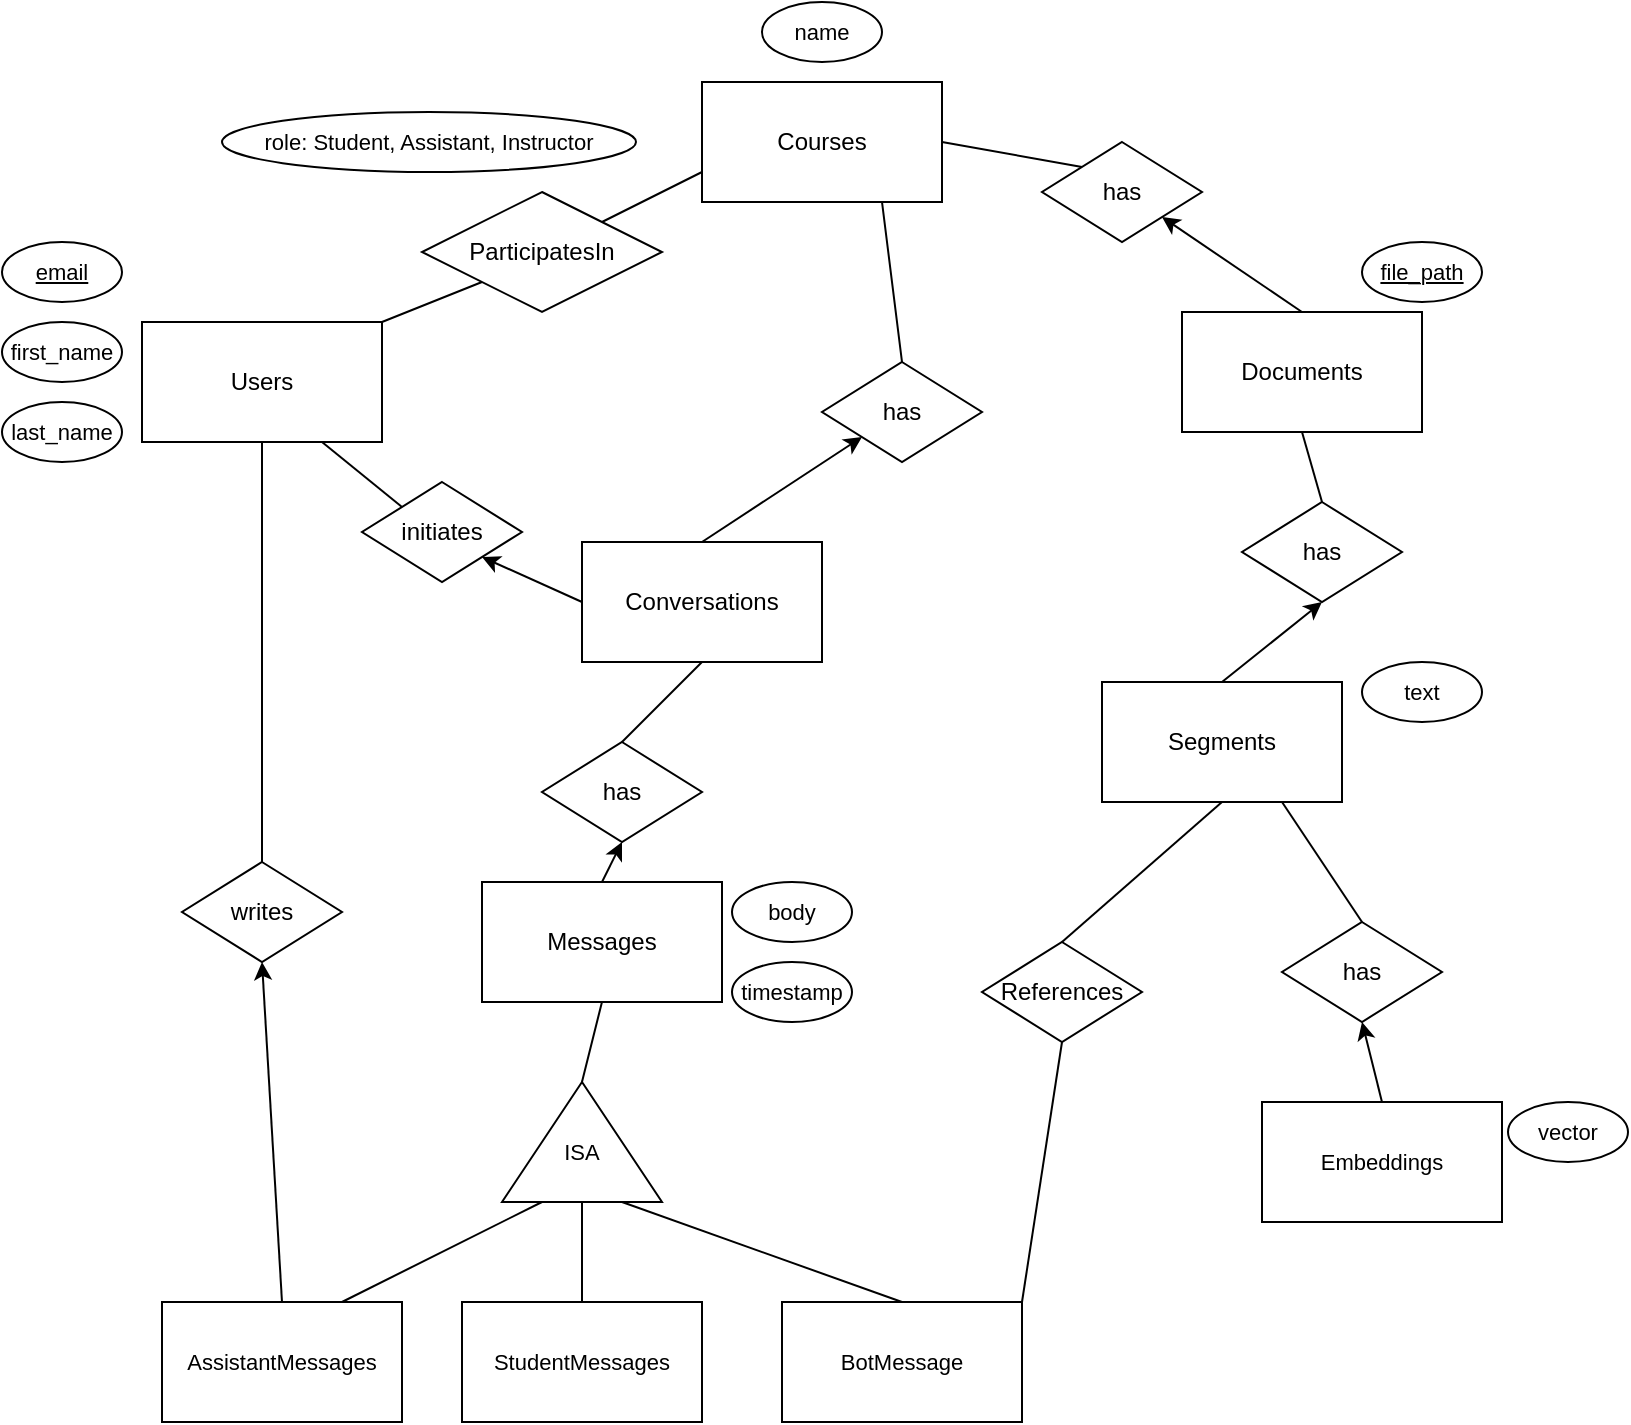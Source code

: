 <mxfile>
    <diagram id="b3R-vN5uiuHGP8uBdk2A" name="Page-1">
        <mxGraphModel dx="1627" dy="745" grid="1" gridSize="10" guides="1" tooltips="1" connect="1" arrows="1" fold="1" page="1" pageScale="1" pageWidth="850" pageHeight="1100" math="0" shadow="0">
            <root>
                <mxCell id="0"/>
                <mxCell id="1" parent="0"/>
                <mxCell id="59" style="edgeStyle=none;shape=connector;rounded=1;html=1;exitX=0.5;exitY=1;exitDx=0;exitDy=0;entryX=0.5;entryY=0;entryDx=0;entryDy=0;strokeColor=default;align=center;verticalAlign=middle;fontFamily=Helvetica;fontSize=11;fontColor=default;labelBackgroundColor=default;endArrow=none;" edge="1" parent="1" source="3" target="54">
                    <mxGeometry relative="1" as="geometry"/>
                </mxCell>
                <mxCell id="63" style="edgeStyle=none;shape=connector;rounded=1;html=1;exitX=0.75;exitY=1;exitDx=0;exitDy=0;entryX=0;entryY=0;entryDx=0;entryDy=0;strokeColor=default;align=center;verticalAlign=middle;fontFamily=Helvetica;fontSize=11;fontColor=default;labelBackgroundColor=default;endArrow=none;" edge="1" parent="1" source="3" target="62">
                    <mxGeometry relative="1" as="geometry"/>
                </mxCell>
                <mxCell id="66" style="edgeStyle=none;shape=connector;rounded=1;html=1;exitX=1;exitY=0;exitDx=0;exitDy=0;entryX=0;entryY=1;entryDx=0;entryDy=0;strokeColor=default;align=center;verticalAlign=middle;fontFamily=Helvetica;fontSize=11;fontColor=default;labelBackgroundColor=default;endArrow=none;" edge="1" parent="1" source="3" target="30">
                    <mxGeometry relative="1" as="geometry"/>
                </mxCell>
                <mxCell id="3" value="Users" style="rounded=0;whiteSpace=wrap;html=1;" vertex="1" parent="1">
                    <mxGeometry x="100" y="190" width="120" height="60" as="geometry"/>
                </mxCell>
                <mxCell id="45" style="edgeStyle=none;shape=connector;rounded=1;html=1;exitX=0.5;exitY=1;exitDx=0;exitDy=0;strokeColor=default;align=center;verticalAlign=middle;fontFamily=Helvetica;fontSize=11;fontColor=default;labelBackgroundColor=default;endArrow=none;entryX=1;entryY=0.5;entryDx=0;entryDy=0;" edge="1" parent="1" source="4" target="42">
                    <mxGeometry relative="1" as="geometry">
                        <mxPoint x="320" y="550" as="targetPoint"/>
                    </mxGeometry>
                </mxCell>
                <mxCell id="4" value="Messages" style="rounded=0;whiteSpace=wrap;html=1;" vertex="1" parent="1">
                    <mxGeometry x="270" y="470" width="120" height="60" as="geometry"/>
                </mxCell>
                <mxCell id="6" value="Conversations" style="rounded=0;whiteSpace=wrap;html=1;" vertex="1" parent="1">
                    <mxGeometry x="320" y="300" width="120" height="60" as="geometry"/>
                </mxCell>
                <mxCell id="52" style="edgeStyle=none;shape=connector;rounded=1;html=1;exitX=0.75;exitY=1;exitDx=0;exitDy=0;entryX=0.5;entryY=0;entryDx=0;entryDy=0;strokeColor=default;align=center;verticalAlign=middle;fontFamily=Helvetica;fontSize=11;fontColor=default;labelBackgroundColor=default;endArrow=none;" edge="1" parent="1" source="7" target="51">
                    <mxGeometry relative="1" as="geometry"/>
                </mxCell>
                <mxCell id="7" value="Courses" style="rounded=0;whiteSpace=wrap;html=1;" vertex="1" parent="1">
                    <mxGeometry x="380" y="70" width="120" height="60" as="geometry"/>
                </mxCell>
                <mxCell id="28" style="edgeStyle=none;html=1;exitX=0.5;exitY=0;exitDx=0;exitDy=0;entryX=1;entryY=1;entryDx=0;entryDy=0;" edge="1" parent="1" source="8" target="19">
                    <mxGeometry relative="1" as="geometry"/>
                </mxCell>
                <mxCell id="8" value="Documents" style="rounded=0;whiteSpace=wrap;html=1;" vertex="1" parent="1">
                    <mxGeometry x="620" y="185" width="120" height="60" as="geometry"/>
                </mxCell>
                <mxCell id="19" value="has" style="rhombus;whiteSpace=wrap;html=1;" vertex="1" parent="1">
                    <mxGeometry x="550" y="100" width="80" height="50" as="geometry"/>
                </mxCell>
                <mxCell id="20" value="" style="endArrow=none;html=1;exitX=1;exitY=0.5;exitDx=0;exitDy=0;entryX=0;entryY=0;entryDx=0;entryDy=0;" edge="1" parent="1" source="7" target="19">
                    <mxGeometry width="50" height="50" relative="1" as="geometry">
                        <mxPoint x="480" y="270" as="sourcePoint"/>
                        <mxPoint x="530" y="220" as="targetPoint"/>
                    </mxGeometry>
                </mxCell>
                <mxCell id="26" style="edgeStyle=none;html=1;exitX=0.5;exitY=0;exitDx=0;exitDy=0;entryX=0.5;entryY=1;entryDx=0;entryDy=0;" edge="1" parent="1" source="23" target="25">
                    <mxGeometry relative="1" as="geometry"/>
                </mxCell>
                <mxCell id="86" style="edgeStyle=none;shape=connector;rounded=1;html=1;exitX=0.75;exitY=1;exitDx=0;exitDy=0;entryX=0.5;entryY=0;entryDx=0;entryDy=0;strokeColor=default;align=center;verticalAlign=middle;fontFamily=Helvetica;fontSize=11;fontColor=default;labelBackgroundColor=default;endArrow=none;" edge="1" parent="1" source="23" target="85">
                    <mxGeometry relative="1" as="geometry"/>
                </mxCell>
                <mxCell id="23" value="Segments" style="rounded=0;whiteSpace=wrap;html=1;" vertex="1" parent="1">
                    <mxGeometry x="580" y="370" width="120" height="60" as="geometry"/>
                </mxCell>
                <mxCell id="25" value="has" style="rhombus;whiteSpace=wrap;html=1;" vertex="1" parent="1">
                    <mxGeometry x="650" y="280" width="80" height="50" as="geometry"/>
                </mxCell>
                <mxCell id="27" value="" style="endArrow=none;html=1;entryX=0.5;entryY=0;entryDx=0;entryDy=0;exitX=0.5;exitY=1;exitDx=0;exitDy=0;" edge="1" parent="1" source="8" target="25">
                    <mxGeometry width="50" height="50" relative="1" as="geometry">
                        <mxPoint x="480" y="270" as="sourcePoint"/>
                        <mxPoint x="530" y="220" as="targetPoint"/>
                    </mxGeometry>
                </mxCell>
                <mxCell id="67" style="edgeStyle=none;shape=connector;rounded=1;html=1;exitX=1;exitY=0;exitDx=0;exitDy=0;entryX=0;entryY=0.75;entryDx=0;entryDy=0;strokeColor=default;align=center;verticalAlign=middle;fontFamily=Helvetica;fontSize=11;fontColor=default;labelBackgroundColor=default;endArrow=none;" edge="1" parent="1" source="30" target="7">
                    <mxGeometry relative="1" as="geometry"/>
                </mxCell>
                <mxCell id="30" value="ParticipatesIn" style="rhombus;whiteSpace=wrap;html=1;" vertex="1" parent="1">
                    <mxGeometry x="240" y="125" width="120" height="60" as="geometry"/>
                </mxCell>
                <mxCell id="41" style="edgeStyle=none;shape=connector;rounded=1;html=1;exitX=0.5;exitY=0;exitDx=0;exitDy=0;entryX=0.5;entryY=1;entryDx=0;entryDy=0;strokeColor=default;align=center;verticalAlign=middle;fontFamily=Helvetica;fontSize=11;fontColor=default;labelBackgroundColor=default;endArrow=none;" edge="1" parent="1" source="38" target="6">
                    <mxGeometry relative="1" as="geometry"/>
                </mxCell>
                <mxCell id="38" value="has" style="rhombus;whiteSpace=wrap;html=1;" vertex="1" parent="1">
                    <mxGeometry x="300" y="400" width="80" height="50" as="geometry"/>
                </mxCell>
                <mxCell id="40" value="" style="endArrow=classic;html=1;rounded=1;strokeColor=default;align=center;verticalAlign=middle;fontFamily=Helvetica;fontSize=11;fontColor=default;labelBackgroundColor=default;exitX=0.5;exitY=0;exitDx=0;exitDy=0;entryX=0.5;entryY=1;entryDx=0;entryDy=0;" edge="1" parent="1" source="4" target="38">
                    <mxGeometry width="50" height="50" relative="1" as="geometry">
                        <mxPoint x="480" y="490" as="sourcePoint"/>
                        <mxPoint x="530" y="440" as="targetPoint"/>
                    </mxGeometry>
                </mxCell>
                <mxCell id="44" value="" style="group" vertex="1" connectable="0" parent="1">
                    <mxGeometry x="280" y="570" width="80" height="60" as="geometry"/>
                </mxCell>
                <mxCell id="42" value="" style="triangle;whiteSpace=wrap;html=1;fontFamily=Helvetica;fontSize=11;fontColor=default;labelBackgroundColor=default;rotation=-90;" vertex="1" parent="44">
                    <mxGeometry x="10" y="-10" width="60" height="80" as="geometry"/>
                </mxCell>
                <mxCell id="43" value="ISA" style="text;html=1;align=center;verticalAlign=middle;whiteSpace=wrap;rounded=0;fontFamily=Helvetica;fontSize=11;fontColor=default;labelBackgroundColor=default;" vertex="1" parent="44">
                    <mxGeometry x="10" y="20" width="60" height="30" as="geometry"/>
                </mxCell>
                <mxCell id="47" value="StudentMessages" style="rounded=0;whiteSpace=wrap;html=1;fontFamily=Helvetica;fontSize=11;fontColor=default;labelBackgroundColor=default;" vertex="1" parent="1">
                    <mxGeometry x="260" y="680" width="120" height="60" as="geometry"/>
                </mxCell>
                <mxCell id="50" style="edgeStyle=none;shape=connector;rounded=1;html=1;exitX=0.5;exitY=0;exitDx=0;exitDy=0;entryX=0;entryY=0.75;entryDx=0;entryDy=0;strokeColor=default;align=center;verticalAlign=middle;fontFamily=Helvetica;fontSize=11;fontColor=default;labelBackgroundColor=default;endArrow=none;" edge="1" parent="1" source="48" target="42">
                    <mxGeometry relative="1" as="geometry"/>
                </mxCell>
                <mxCell id="80" style="edgeStyle=none;shape=connector;rounded=1;html=1;exitX=1;exitY=0;exitDx=0;exitDy=0;entryX=0.5;entryY=1;entryDx=0;entryDy=0;strokeColor=default;align=center;verticalAlign=middle;fontFamily=Helvetica;fontSize=11;fontColor=default;labelBackgroundColor=default;endArrow=none;" edge="1" parent="1" source="48" target="79">
                    <mxGeometry relative="1" as="geometry"/>
                </mxCell>
                <mxCell id="48" value="BotMessage" style="rounded=0;whiteSpace=wrap;html=1;fontFamily=Helvetica;fontSize=11;fontColor=default;labelBackgroundColor=default;" vertex="1" parent="1">
                    <mxGeometry x="420" y="680" width="120" height="60" as="geometry"/>
                </mxCell>
                <mxCell id="49" style="edgeStyle=none;shape=connector;rounded=1;html=1;exitX=0.5;exitY=0;exitDx=0;exitDy=0;strokeColor=default;align=center;verticalAlign=middle;fontFamily=Helvetica;fontSize=11;fontColor=default;labelBackgroundColor=default;endArrow=none;entryX=0;entryY=0.5;entryDx=0;entryDy=0;" edge="1" parent="1" source="47" target="42">
                    <mxGeometry relative="1" as="geometry">
                        <mxPoint x="280" y="629" as="targetPoint"/>
                    </mxGeometry>
                </mxCell>
                <mxCell id="51" value="has" style="rhombus;whiteSpace=wrap;html=1;" vertex="1" parent="1">
                    <mxGeometry x="440" y="210" width="80" height="50" as="geometry"/>
                </mxCell>
                <mxCell id="53" style="edgeStyle=none;html=1;exitX=0.5;exitY=0;exitDx=0;exitDy=0;entryX=0;entryY=1;entryDx=0;entryDy=0;" edge="1" parent="1" source="6" target="51">
                    <mxGeometry relative="1" as="geometry">
                        <mxPoint x="650" y="380" as="sourcePoint"/>
                        <mxPoint x="700" y="340" as="targetPoint"/>
                    </mxGeometry>
                </mxCell>
                <mxCell id="54" value="writes" style="rhombus;whiteSpace=wrap;html=1;" vertex="1" parent="1">
                    <mxGeometry x="120" y="460" width="80" height="50" as="geometry"/>
                </mxCell>
                <mxCell id="58" value="AssistantMessages" style="rounded=0;whiteSpace=wrap;html=1;fontFamily=Helvetica;fontSize=11;fontColor=default;labelBackgroundColor=default;" vertex="1" parent="1">
                    <mxGeometry x="110" y="680" width="120" height="60" as="geometry"/>
                </mxCell>
                <mxCell id="60" style="edgeStyle=none;html=1;exitX=0.5;exitY=0;exitDx=0;exitDy=0;entryX=0.5;entryY=1;entryDx=0;entryDy=0;" edge="1" parent="1" source="58" target="54">
                    <mxGeometry relative="1" as="geometry">
                        <mxPoint x="650" y="380" as="sourcePoint"/>
                        <mxPoint x="700" y="340" as="targetPoint"/>
                    </mxGeometry>
                </mxCell>
                <mxCell id="61" style="edgeStyle=none;shape=connector;rounded=1;html=1;exitX=0;exitY=0.25;exitDx=0;exitDy=0;entryX=0.75;entryY=0;entryDx=0;entryDy=0;strokeColor=default;align=center;verticalAlign=middle;fontFamily=Helvetica;fontSize=11;fontColor=default;labelBackgroundColor=default;endArrow=none;" edge="1" parent="1" source="42" target="58">
                    <mxGeometry relative="1" as="geometry"/>
                </mxCell>
                <mxCell id="62" value="initiates" style="rhombus;whiteSpace=wrap;html=1;" vertex="1" parent="1">
                    <mxGeometry x="210" y="270" width="80" height="50" as="geometry"/>
                </mxCell>
                <mxCell id="65" style="edgeStyle=none;html=1;exitX=0;exitY=0.5;exitDx=0;exitDy=0;entryX=1;entryY=1;entryDx=0;entryDy=0;" edge="1" parent="1" source="6" target="62">
                    <mxGeometry relative="1" as="geometry">
                        <mxPoint x="390" y="310" as="sourcePoint"/>
                        <mxPoint x="470" y="258" as="targetPoint"/>
                    </mxGeometry>
                </mxCell>
                <mxCell id="68" value="&lt;u&gt;email&lt;/u&gt;" style="ellipse;whiteSpace=wrap;html=1;fontFamily=Helvetica;fontSize=11;fontColor=default;labelBackgroundColor=default;" vertex="1" parent="1">
                    <mxGeometry x="30" y="150" width="60" height="30" as="geometry"/>
                </mxCell>
                <mxCell id="69" value="first_name" style="ellipse;whiteSpace=wrap;html=1;fontFamily=Helvetica;fontSize=11;fontColor=default;labelBackgroundColor=default;" vertex="1" parent="1">
                    <mxGeometry x="30" y="190" width="60" height="30" as="geometry"/>
                </mxCell>
                <mxCell id="70" value="last_name" style="ellipse;whiteSpace=wrap;html=1;fontFamily=Helvetica;fontSize=11;fontColor=default;labelBackgroundColor=default;" vertex="1" parent="1">
                    <mxGeometry x="30" y="230" width="60" height="30" as="geometry"/>
                </mxCell>
                <mxCell id="73" value="name" style="ellipse;whiteSpace=wrap;html=1;fontFamily=Helvetica;fontSize=11;fontColor=default;labelBackgroundColor=default;" vertex="1" parent="1">
                    <mxGeometry x="410" y="30" width="60" height="30" as="geometry"/>
                </mxCell>
                <mxCell id="74" value="body" style="ellipse;whiteSpace=wrap;html=1;fontFamily=Helvetica;fontSize=11;fontColor=default;labelBackgroundColor=default;" vertex="1" parent="1">
                    <mxGeometry x="395" y="470" width="60" height="30" as="geometry"/>
                </mxCell>
                <mxCell id="75" value="timestamp" style="ellipse;whiteSpace=wrap;html=1;fontFamily=Helvetica;fontSize=11;fontColor=default;labelBackgroundColor=default;" vertex="1" parent="1">
                    <mxGeometry x="395" y="510" width="60" height="30" as="geometry"/>
                </mxCell>
                <mxCell id="76" value="&lt;u&gt;file_path&lt;/u&gt;" style="ellipse;whiteSpace=wrap;html=1;fontFamily=Helvetica;fontSize=11;fontColor=default;labelBackgroundColor=default;" vertex="1" parent="1">
                    <mxGeometry x="710" y="150" width="60" height="30" as="geometry"/>
                </mxCell>
                <mxCell id="78" value="text" style="ellipse;whiteSpace=wrap;html=1;fontFamily=Helvetica;fontSize=11;fontColor=default;labelBackgroundColor=default;" vertex="1" parent="1">
                    <mxGeometry x="710" y="360" width="60" height="30" as="geometry"/>
                </mxCell>
                <mxCell id="81" style="edgeStyle=none;shape=connector;rounded=1;html=1;exitX=0.5;exitY=0;exitDx=0;exitDy=0;entryX=0.5;entryY=1;entryDx=0;entryDy=0;strokeColor=default;align=center;verticalAlign=middle;fontFamily=Helvetica;fontSize=11;fontColor=default;labelBackgroundColor=default;endArrow=none;" edge="1" parent="1" source="79" target="23">
                    <mxGeometry relative="1" as="geometry"/>
                </mxCell>
                <mxCell id="79" value="References" style="rhombus;whiteSpace=wrap;html=1;" vertex="1" parent="1">
                    <mxGeometry x="520" y="500" width="80" height="50" as="geometry"/>
                </mxCell>
                <mxCell id="84" value="Embeddings" style="rounded=0;whiteSpace=wrap;html=1;fontFamily=Helvetica;fontSize=11;fontColor=default;labelBackgroundColor=default;" vertex="1" parent="1">
                    <mxGeometry x="660" y="580" width="120" height="60" as="geometry"/>
                </mxCell>
                <mxCell id="85" value="has" style="rhombus;whiteSpace=wrap;html=1;" vertex="1" parent="1">
                    <mxGeometry x="670" y="490" width="80" height="50" as="geometry"/>
                </mxCell>
                <mxCell id="87" value="" style="endArrow=classic;html=1;rounded=1;strokeColor=default;align=center;verticalAlign=middle;fontFamily=Helvetica;fontSize=11;fontColor=default;labelBackgroundColor=default;exitX=0.5;exitY=0;exitDx=0;exitDy=0;entryX=0.5;entryY=1;entryDx=0;entryDy=0;" edge="1" parent="1" source="84" target="85">
                    <mxGeometry width="50" height="50" relative="1" as="geometry">
                        <mxPoint x="340" y="480" as="sourcePoint"/>
                        <mxPoint x="350" y="460" as="targetPoint"/>
                    </mxGeometry>
                </mxCell>
                <mxCell id="88" value="vector" style="ellipse;whiteSpace=wrap;html=1;fontFamily=Helvetica;fontSize=11;fontColor=default;labelBackgroundColor=default;" vertex="1" parent="1">
                    <mxGeometry x="783" y="580" width="60" height="30" as="geometry"/>
                </mxCell>
                <mxCell id="89" value="role: Student, Assistant, Instructor" style="ellipse;whiteSpace=wrap;html=1;fontFamily=Helvetica;fontSize=11;fontColor=default;labelBackgroundColor=default;" vertex="1" parent="1">
                    <mxGeometry x="140" y="85" width="207" height="30" as="geometry"/>
                </mxCell>
            </root>
        </mxGraphModel>
    </diagram>
</mxfile>